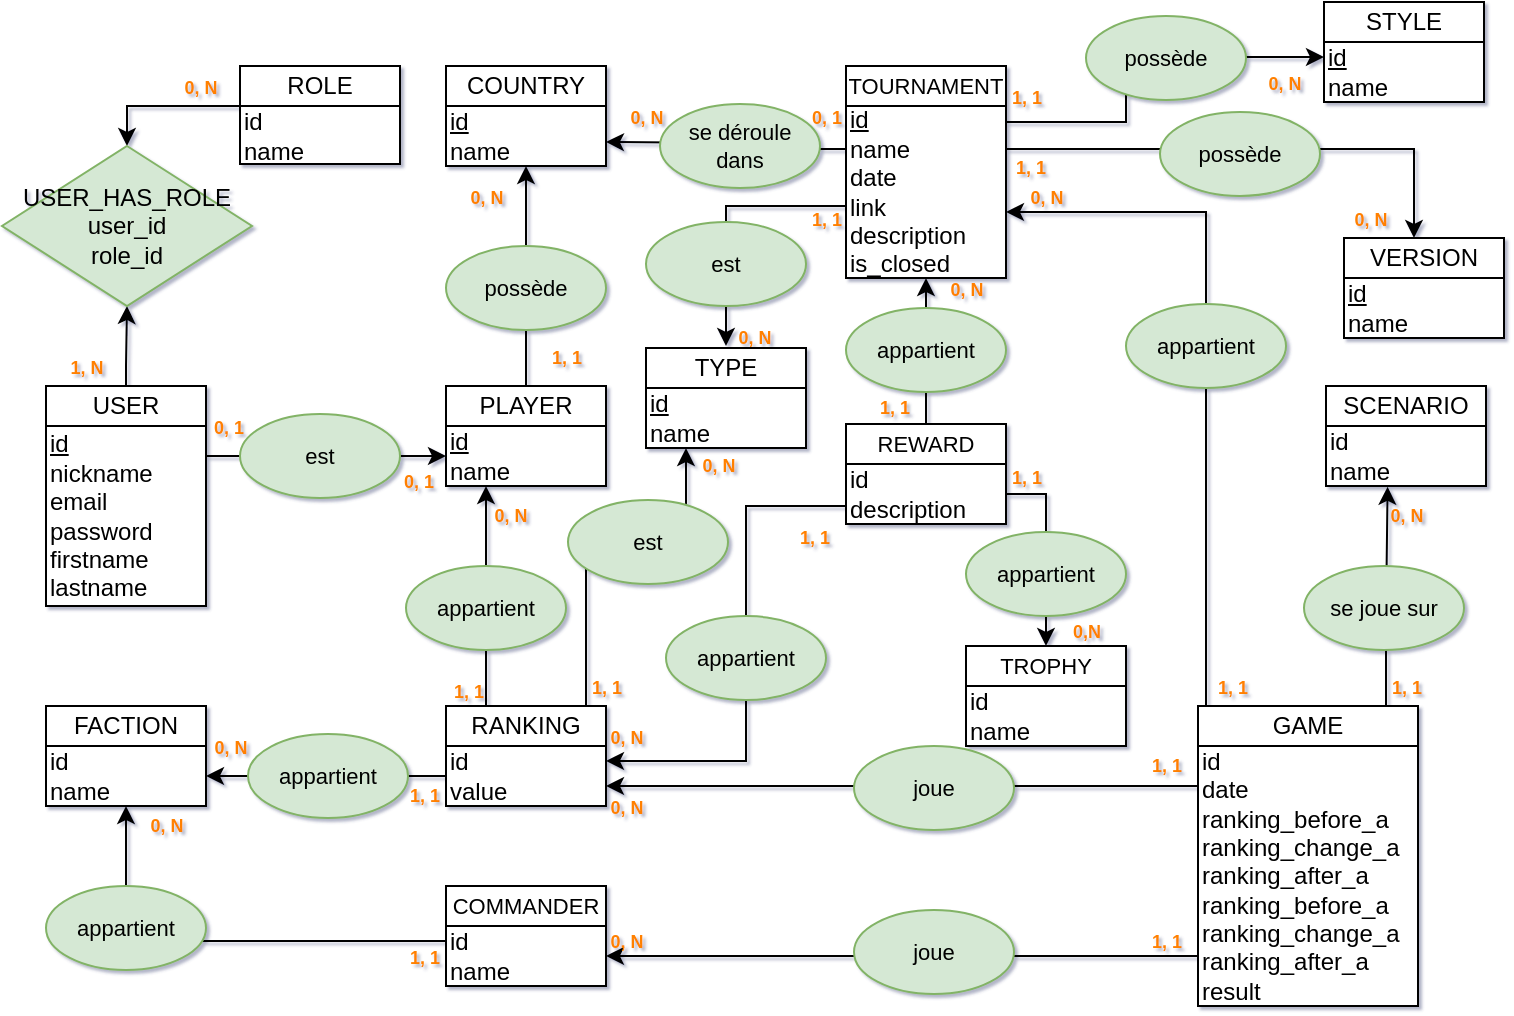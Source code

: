 <mxfile version="20.8.22" type="device"><diagram name="Page-1" id="Hj47l_iW2iqFABWhdzTA"><mxGraphModel dx="1434" dy="804" grid="0" gridSize="10" guides="1" tooltips="1" connect="1" arrows="1" fold="1" page="1" pageScale="1" pageWidth="827" pageHeight="1169" background="none" math="0" shadow="1"><root><mxCell id="0"/><mxCell id="1" parent="0"/><mxCell id="hZ0wG0y_qDaoQQwhU0VW-86" style="edgeStyle=orthogonalEdgeStyle;rounded=0;sketch=0;orthogonalLoop=1;jettySize=auto;html=1;entryX=0;entryY=0.25;entryDx=0;entryDy=0;shadow=0;fontSize=9;fontColor=#FF8000;exitX=0;exitY=0.25;exitDx=0;exitDy=0;" parent="1" source="hZ0wG0y_qDaoQQwhU0VW-27" edge="1"><mxGeometry relative="1" as="geometry"><mxPoint x="360" y="78" as="targetPoint"/></mxGeometry></mxCell><mxCell id="hZ0wG0y_qDaoQQwhU0VW-9" value="&lt;u&gt;id&lt;br&gt;&lt;/u&gt;&lt;div style=&quot;&quot;&gt;&lt;span style=&quot;background-color: initial;&quot;&gt;name&lt;/span&gt;&lt;/div&gt;" style="rounded=0;whiteSpace=wrap;html=1;align=left;" parent="1" vertex="1"><mxGeometry x="280" y="60" width="80" height="30" as="geometry"/></mxCell><mxCell id="hZ0wG0y_qDaoQQwhU0VW-10" value="COUNTRY" style="rounded=0;whiteSpace=wrap;html=1;" parent="1" vertex="1"><mxGeometry x="280" y="40" width="80" height="20" as="geometry"/></mxCell><mxCell id="hZ0wG0y_qDaoQQwhU0VW-35" style="edgeStyle=orthogonalEdgeStyle;rounded=0;orthogonalLoop=1;jettySize=auto;html=1;entryX=0.5;entryY=1;entryDx=0;entryDy=0;fontSize=11;" parent="1" source="hZ0wG0y_qDaoQQwhU0VW-11" target="hZ0wG0y_qDaoQQwhU0VW-9" edge="1"><mxGeometry relative="1" as="geometry"><Array as="points"><mxPoint x="320" y="110"/><mxPoint x="320" y="110"/></Array></mxGeometry></mxCell><mxCell id="hZ0wG0y_qDaoQQwhU0VW-83" style="edgeStyle=orthogonalEdgeStyle;rounded=0;sketch=0;orthogonalLoop=1;jettySize=auto;html=1;shadow=0;fontSize=9;fontColor=#FF8000;exitX=0.5;exitY=0;exitDx=0;exitDy=0;" parent="1" source="hZ0wG0y_qDaoQQwhU0VW-22" target="hZ0wG0y_qDaoQQwhU0VW-11" edge="1"><mxGeometry relative="1" as="geometry"><Array as="points"><mxPoint x="300" y="360"/></Array></mxGeometry></mxCell><mxCell id="RDAHBKT8-K5O20OLeQJT-7" style="edgeStyle=orthogonalEdgeStyle;rounded=0;orthogonalLoop=1;jettySize=auto;html=1;exitX=-0.075;exitY=1.167;exitDx=0;exitDy=0;exitPerimeter=0;" parent="1" source="RDAHBKT8-K5O20OLeQJT-4" target="hZ0wG0y_qDaoQQwhU0VW-11" edge="1"><mxGeometry relative="1" as="geometry"><Array as="points"><mxPoint x="148" y="235"/></Array></mxGeometry></mxCell><mxCell id="hZ0wG0y_qDaoQQwhU0VW-11" value="&lt;div style=&quot;&quot;&gt;&lt;span style=&quot;background-color: initial;&quot;&gt;&lt;u&gt;id&lt;/u&gt;&lt;/span&gt;&lt;/div&gt;&lt;div style=&quot;&quot;&gt;&lt;span style=&quot;background-color: initial;&quot;&gt;name&lt;/span&gt;&lt;/div&gt;" style="rounded=0;whiteSpace=wrap;html=1;align=left;" parent="1" vertex="1"><mxGeometry x="280" y="220" width="80" height="30" as="geometry"/></mxCell><mxCell id="hZ0wG0y_qDaoQQwhU0VW-12" value="PLAYER" style="rounded=0;whiteSpace=wrap;html=1;" parent="1" vertex="1"><mxGeometry x="280" y="200" width="80" height="20" as="geometry"/></mxCell><mxCell id="hZ0wG0y_qDaoQQwhU0VW-13" value="&lt;div style=&quot;&quot;&gt;&lt;span style=&quot;background-color: initial;&quot;&gt;&lt;u&gt;id&lt;/u&gt;&lt;/span&gt;&lt;/div&gt;&lt;div style=&quot;&quot;&gt;&lt;span style=&quot;background-color: initial;&quot;&gt;name&lt;/span&gt;&lt;/div&gt;" style="rounded=0;whiteSpace=wrap;html=1;align=left;" parent="1" vertex="1"><mxGeometry x="380" y="201" width="80" height="30" as="geometry"/></mxCell><mxCell id="hZ0wG0y_qDaoQQwhU0VW-14" value="TYPE" style="rounded=0;whiteSpace=wrap;html=1;" parent="1" vertex="1"><mxGeometry x="380" y="181" width="80" height="20" as="geometry"/></mxCell><mxCell id="EhkUhgwLD2dmyV5W6Wx0-39" style="edgeStyle=orthogonalEdgeStyle;rounded=0;orthogonalLoop=1;jettySize=auto;html=1;endArrow=classic;endFill=1;entryX=0.385;entryY=1.013;entryDx=0;entryDy=0;entryPerimeter=0;" parent="1" source="hZ0wG0y_qDaoQQwhU0VW-15" target="hZ0wG0y_qDaoQQwhU0VW-23" edge="1"><mxGeometry relative="1" as="geometry"><Array as="points"><mxPoint x="750" y="315"/><mxPoint x="751" y="315"/></Array><mxPoint x="770" y="270" as="targetPoint"/></mxGeometry></mxCell><mxCell id="EhkUhgwLD2dmyV5W6Wx0-60" style="edgeStyle=orthogonalEdgeStyle;rounded=0;orthogonalLoop=1;jettySize=auto;html=1;endArrow=classic;endFill=1;" parent="1" source="hZ0wG0y_qDaoQQwhU0VW-15" target="hZ0wG0y_qDaoQQwhU0VW-21" edge="1"><mxGeometry relative="1" as="geometry"><Array as="points"><mxPoint x="530" y="400"/><mxPoint x="530" y="400"/></Array></mxGeometry></mxCell><mxCell id="EhkUhgwLD2dmyV5W6Wx0-61" style="edgeStyle=orthogonalEdgeStyle;rounded=0;orthogonalLoop=1;jettySize=auto;html=1;endArrow=classic;endFill=1;" parent="1" source="hZ0wG0y_qDaoQQwhU0VW-15" target="hZ0wG0y_qDaoQQwhU0VW-17" edge="1"><mxGeometry relative="1" as="geometry"><Array as="points"><mxPoint x="640" y="485"/><mxPoint x="640" y="485"/></Array></mxGeometry></mxCell><mxCell id="hZ0wG0y_qDaoQQwhU0VW-15" value="id&lt;br&gt;date&lt;br&gt;ranking_before_a&lt;br&gt;ranking_change_a&lt;br&gt;ranking_after_a&lt;br&gt;ranking_before_a&lt;br style=&quot;border-color: var(--border-color);&quot;&gt;ranking_change_a&lt;br style=&quot;border-color: var(--border-color);&quot;&gt;ranking_after_a&lt;br&gt;result" style="rounded=0;whiteSpace=wrap;html=1;align=left;" parent="1" vertex="1"><mxGeometry x="656" y="380" width="110" height="130" as="geometry"/></mxCell><mxCell id="EhkUhgwLD2dmyV5W6Wx0-33" style="edgeStyle=orthogonalEdgeStyle;rounded=0;orthogonalLoop=1;jettySize=auto;html=1;" parent="1" source="hZ0wG0y_qDaoQQwhU0VW-16" target="hZ0wG0y_qDaoQQwhU0VW-27" edge="1"><mxGeometry relative="1" as="geometry"><Array as="points"><mxPoint x="660" y="113"/></Array></mxGeometry></mxCell><mxCell id="hZ0wG0y_qDaoQQwhU0VW-16" value="GAME" style="rounded=0;whiteSpace=wrap;html=1;" parent="1" vertex="1"><mxGeometry x="656" y="360" width="110" height="20" as="geometry"/></mxCell><mxCell id="hZ0wG0y_qDaoQQwhU0VW-17" value="id&lt;br&gt;name" style="rounded=0;whiteSpace=wrap;html=1;align=left;" parent="1" vertex="1"><mxGeometry x="280" y="470" width="80" height="30" as="geometry"/></mxCell><mxCell id="hZ0wG0y_qDaoQQwhU0VW-18" value="&lt;font style=&quot;font-size: 11px;&quot;&gt;COMMANDER&lt;/font&gt;" style="rounded=0;whiteSpace=wrap;html=1;" parent="1" vertex="1"><mxGeometry x="280" y="450" width="80" height="20" as="geometry"/></mxCell><mxCell id="EhkUhgwLD2dmyV5W6Wx0-62" style="edgeStyle=orthogonalEdgeStyle;rounded=0;orthogonalLoop=1;jettySize=auto;html=1;endArrow=classic;endFill=1;exitX=0;exitY=0.25;exitDx=0;exitDy=0;" parent="1" source="hZ0wG0y_qDaoQQwhU0VW-17" target="hZ0wG0y_qDaoQQwhU0VW-19" edge="1"><mxGeometry relative="1" as="geometry"><Array as="points"><mxPoint x="120" y="477"/></Array></mxGeometry></mxCell><mxCell id="hZ0wG0y_qDaoQQwhU0VW-19" value="&lt;div style=&quot;&quot;&gt;&lt;span style=&quot;background-color: initial;&quot;&gt;id&lt;/span&gt;&lt;/div&gt;&lt;div style=&quot;&quot;&gt;&lt;span style=&quot;background-color: initial;&quot;&gt;name&lt;/span&gt;&lt;/div&gt;" style="rounded=0;whiteSpace=wrap;html=1;align=left;" parent="1" vertex="1"><mxGeometry x="80" y="380" width="80" height="30" as="geometry"/></mxCell><mxCell id="hZ0wG0y_qDaoQQwhU0VW-20" value="FACTION" style="rounded=0;whiteSpace=wrap;html=1;" parent="1" vertex="1"><mxGeometry x="80" y="360" width="80" height="20" as="geometry"/></mxCell><mxCell id="hZ0wG0y_qDaoQQwhU0VW-84" style="edgeStyle=orthogonalEdgeStyle;rounded=0;sketch=0;orthogonalLoop=1;jettySize=auto;html=1;shadow=0;fontSize=9;fontColor=#FF8000;" parent="1" source="hZ0wG0y_qDaoQQwhU0VW-21" target="hZ0wG0y_qDaoQQwhU0VW-19" edge="1"><mxGeometry relative="1" as="geometry"><mxPoint x="170" y="410" as="targetPoint"/><Array as="points"><mxPoint x="250" y="395"/><mxPoint x="250" y="395"/></Array></mxGeometry></mxCell><mxCell id="hZ0wG0y_qDaoQQwhU0VW-21" value="id&lt;br&gt;value" style="rounded=0;whiteSpace=wrap;html=1;align=left;" parent="1" vertex="1"><mxGeometry x="280" y="380" width="80" height="30" as="geometry"/></mxCell><mxCell id="EhkUhgwLD2dmyV5W6Wx0-49" style="edgeStyle=orthogonalEdgeStyle;rounded=0;orthogonalLoop=1;jettySize=auto;html=1;endArrow=classic;endFill=1;entryX=0.25;entryY=1;entryDx=0;entryDy=0;" parent="1" source="hZ0wG0y_qDaoQQwhU0VW-22" target="hZ0wG0y_qDaoQQwhU0VW-13" edge="1"><mxGeometry relative="1" as="geometry"><mxPoint x="410" y="240" as="targetPoint"/><Array as="points"><mxPoint x="350" y="270"/><mxPoint x="400" y="270"/></Array></mxGeometry></mxCell><mxCell id="hZ0wG0y_qDaoQQwhU0VW-22" value="RANKING" style="rounded=0;whiteSpace=wrap;html=1;" parent="1" vertex="1"><mxGeometry x="280" y="360" width="80" height="20" as="geometry"/></mxCell><mxCell id="hZ0wG0y_qDaoQQwhU0VW-23" value="&lt;div style=&quot;&quot;&gt;&lt;span style=&quot;background-color: initial;&quot;&gt;id&lt;/span&gt;&lt;/div&gt;&lt;div style=&quot;&quot;&gt;&lt;span style=&quot;background-color: initial;&quot;&gt;name&lt;/span&gt;&lt;/div&gt;" style="rounded=0;whiteSpace=wrap;html=1;align=left;" parent="1" vertex="1"><mxGeometry x="720" y="220" width="80" height="30" as="geometry"/></mxCell><mxCell id="hZ0wG0y_qDaoQQwhU0VW-24" value="SCENARIO" style="rounded=0;whiteSpace=wrap;html=1;" parent="1" vertex="1"><mxGeometry x="720" y="200" width="80" height="20" as="geometry"/></mxCell><mxCell id="EhkUhgwLD2dmyV5W6Wx0-32" style="edgeStyle=orthogonalEdgeStyle;rounded=0;orthogonalLoop=1;jettySize=auto;html=1;" parent="1" source="EhkUhgwLD2dmyV5W6Wx0-2" target="hZ0wG0y_qDaoQQwhU0VW-27" edge="1"><mxGeometry relative="1" as="geometry"/></mxCell><mxCell id="GPF6b5Jl0xP6sYNbOCBh-3" style="edgeStyle=orthogonalEdgeStyle;rounded=0;orthogonalLoop=1;jettySize=auto;html=1;entryX=0;entryY=0.25;entryDx=0;entryDy=0;" edge="1" parent="1" source="hZ0wG0y_qDaoQQwhU0VW-27" target="GPF6b5Jl0xP6sYNbOCBh-1"><mxGeometry relative="1" as="geometry"><Array as="points"><mxPoint x="620" y="68"/></Array></mxGeometry></mxCell><mxCell id="hZ0wG0y_qDaoQQwhU0VW-27" value="&lt;div style=&quot;&quot;&gt;&lt;span style=&quot;background-color: initial;&quot;&gt;&lt;u&gt;id&lt;/u&gt;&lt;/span&gt;&lt;/div&gt;&lt;div style=&quot;&quot;&gt;&lt;span style=&quot;background-color: initial;&quot;&gt;name&lt;/span&gt;&lt;/div&gt;&lt;div style=&quot;&quot;&gt;&lt;span style=&quot;background-color: initial;&quot;&gt;date&lt;/span&gt;&lt;/div&gt;&lt;div style=&quot;&quot;&gt;&lt;span style=&quot;background-color: initial;&quot;&gt;link&lt;/span&gt;&lt;/div&gt;&lt;div style=&quot;&quot;&gt;&lt;span style=&quot;background-color: initial;&quot;&gt;description&lt;/span&gt;&lt;/div&gt;&lt;div style=&quot;&quot;&gt;&lt;span style=&quot;background-color: initial;&quot;&gt;is_closed&lt;/span&gt;&lt;/div&gt;" style="rounded=0;whiteSpace=wrap;html=1;align=left;" parent="1" vertex="1"><mxGeometry x="480" y="60" width="80" height="86" as="geometry"/></mxCell><mxCell id="hZ0wG0y_qDaoQQwhU0VW-28" value="&lt;font style=&quot;font-size: 11px;&quot;&gt;TOURNAMENT&lt;/font&gt;" style="rounded=0;whiteSpace=wrap;html=1;" parent="1" vertex="1"><mxGeometry x="480" y="40" width="80" height="20" as="geometry"/></mxCell><mxCell id="hZ0wG0y_qDaoQQwhU0VW-34" value="possède" style="ellipse;whiteSpace=wrap;html=1;align=center;rounded=0;fontSize=11;fillColor=#d5e8d4;strokeColor=#82b366;" parent="1" vertex="1"><mxGeometry x="280" y="130" width="80" height="42" as="geometry"/></mxCell><mxCell id="hZ0wG0y_qDaoQQwhU0VW-75" value="&lt;font style=&quot;font-size: 9px;&quot; color=&quot;#ff8000&quot;&gt;&lt;b&gt;0, N&lt;/b&gt;&lt;/font&gt;" style="text;html=1;align=center;verticalAlign=middle;resizable=0;points=[];autosize=1;strokeColor=none;fillColor=none;fontSize=11;" parent="1" vertex="1"><mxGeometry x="280" y="90" width="40" height="30" as="geometry"/></mxCell><mxCell id="hZ0wG0y_qDaoQQwhU0VW-76" value="&lt;font style=&quot;font-size: 9px;&quot; color=&quot;#ff8000&quot;&gt;&lt;b&gt;1, 1&lt;/b&gt;&lt;/font&gt;" style="text;html=1;align=center;verticalAlign=middle;resizable=0;points=[];autosize=1;strokeColor=none;fillColor=none;fontSize=11;" parent="1" vertex="1"><mxGeometry x="320" y="170" width="40" height="30" as="geometry"/></mxCell><mxCell id="hZ0wG0y_qDaoQQwhU0VW-87" value="&lt;font style=&quot;font-size: 9px;&quot; color=&quot;#ff8000&quot;&gt;&lt;b&gt;0, N&lt;/b&gt;&lt;/font&gt;" style="text;html=1;align=center;verticalAlign=middle;resizable=0;points=[];autosize=1;strokeColor=none;fillColor=none;fontSize=11;" parent="1" vertex="1"><mxGeometry x="292" y="249" width="40" height="30" as="geometry"/></mxCell><mxCell id="hZ0wG0y_qDaoQQwhU0VW-88" value="&lt;font style=&quot;font-size: 9px;&quot; color=&quot;#ff8000&quot;&gt;&lt;b&gt;1, 1&lt;/b&gt;&lt;/font&gt;" style="text;html=1;align=center;verticalAlign=middle;resizable=0;points=[];autosize=1;strokeColor=none;fillColor=none;fontSize=11;" parent="1" vertex="1"><mxGeometry x="271" y="337" width="40" height="30" as="geometry"/></mxCell><mxCell id="hZ0wG0y_qDaoQQwhU0VW-89" value="&lt;font style=&quot;font-size: 9px;&quot; color=&quot;#ff8000&quot;&gt;&lt;b&gt;1, 1&lt;/b&gt;&lt;/font&gt;" style="text;html=1;align=center;verticalAlign=middle;resizable=0;points=[];autosize=1;strokeColor=none;fillColor=none;fontSize=11;" parent="1" vertex="1"><mxGeometry x="249" y="389" width="40" height="30" as="geometry"/></mxCell><mxCell id="hZ0wG0y_qDaoQQwhU0VW-91" value="&lt;font style=&quot;font-size: 9px;&quot; color=&quot;#ff8000&quot;&gt;&lt;b&gt;0, N&lt;/b&gt;&lt;/font&gt;" style="text;html=1;align=center;verticalAlign=middle;resizable=0;points=[];autosize=1;strokeColor=none;fillColor=none;fontSize=11;" parent="1" vertex="1"><mxGeometry x="350" y="395" width="40" height="30" as="geometry"/></mxCell><mxCell id="hZ0wG0y_qDaoQQwhU0VW-92" value="&lt;font style=&quot;font-size: 9px;&quot; color=&quot;#ff8000&quot;&gt;&lt;b&gt;1, 1&lt;/b&gt;&lt;/font&gt;" style="text;html=1;align=center;verticalAlign=middle;resizable=0;points=[];autosize=1;strokeColor=none;fillColor=none;fontSize=11;" parent="1" vertex="1"><mxGeometry x="653" y="335" width="40" height="30" as="geometry"/></mxCell><mxCell id="hZ0wG0y_qDaoQQwhU0VW-93" value="&lt;font style=&quot;font-size: 9px;&quot; color=&quot;#ff8000&quot;&gt;&lt;b&gt;1, 1&lt;/b&gt;&lt;/font&gt;" style="text;html=1;align=center;verticalAlign=middle;resizable=0;points=[];autosize=1;strokeColor=none;fillColor=none;fontSize=11;" parent="1" vertex="1"><mxGeometry x="620" y="462" width="40" height="30" as="geometry"/></mxCell><mxCell id="hZ0wG0y_qDaoQQwhU0VW-94" value="&lt;font style=&quot;font-size: 9px;&quot; color=&quot;#ff8000&quot;&gt;&lt;b&gt;0, N&lt;/b&gt;&lt;/font&gt;" style="text;html=1;align=center;verticalAlign=middle;resizable=0;points=[];autosize=1;strokeColor=none;fillColor=none;fontSize=11;" parent="1" vertex="1"><mxGeometry x="350" y="462" width="40" height="30" as="geometry"/></mxCell><mxCell id="hZ0wG0y_qDaoQQwhU0VW-95" value="&lt;font style=&quot;font-size: 9px;&quot; color=&quot;#ff8000&quot;&gt;&lt;b&gt;1, 1&lt;/b&gt;&lt;/font&gt;" style="text;html=1;align=center;verticalAlign=middle;resizable=0;points=[];autosize=1;strokeColor=none;fillColor=none;fontSize=11;" parent="1" vertex="1"><mxGeometry x="740" y="335" width="40" height="30" as="geometry"/></mxCell><mxCell id="hZ0wG0y_qDaoQQwhU0VW-96" value="&lt;font style=&quot;font-size: 9px;&quot; color=&quot;#ff8000&quot;&gt;&lt;b&gt;0, N&lt;/b&gt;&lt;/font&gt;" style="text;html=1;align=center;verticalAlign=middle;resizable=0;points=[];autosize=1;strokeColor=none;fillColor=none;fontSize=11;" parent="1" vertex="1"><mxGeometry x="740" y="249" width="40" height="30" as="geometry"/></mxCell><mxCell id="hZ0wG0y_qDaoQQwhU0VW-97" value="&lt;font style=&quot;font-size: 9px;&quot; color=&quot;#ff8000&quot;&gt;&lt;b&gt;0, N&lt;/b&gt;&lt;/font&gt;" style="text;html=1;align=center;verticalAlign=middle;resizable=0;points=[];autosize=1;fontSize=11;" parent="1" vertex="1"><mxGeometry x="360" y="50" width="40" height="30" as="geometry"/></mxCell><mxCell id="hZ0wG0y_qDaoQQwhU0VW-101" value="&lt;font style=&quot;font-size: 9px;&quot; color=&quot;#ff8000&quot;&gt;&lt;b&gt;1, 1&lt;/b&gt;&lt;/font&gt;" style="text;html=1;align=center;verticalAlign=middle;resizable=0;points=[];autosize=1;strokeColor=none;fillColor=none;fontSize=11;" parent="1" vertex="1"><mxGeometry x="450" y="101" width="40" height="30" as="geometry"/></mxCell><mxCell id="hZ0wG0y_qDaoQQwhU0VW-103" value="&lt;font style=&quot;font-size: 9px;&quot; color=&quot;#ff8000&quot;&gt;&lt;b&gt;0, N&lt;/b&gt;&lt;/font&gt;" style="text;html=1;align=center;verticalAlign=middle;resizable=0;points=[];autosize=1;strokeColor=none;fillColor=none;fontSize=11;" parent="1" vertex="1"><mxGeometry x="414" y="160" width="40" height="30" as="geometry"/></mxCell><mxCell id="hZ0wG0y_qDaoQQwhU0VW-114" value="&lt;font style=&quot;font-size: 9px;&quot; color=&quot;#ff8000&quot;&gt;&lt;b&gt;1, 1&lt;/b&gt;&lt;/font&gt;" style="text;html=1;align=center;verticalAlign=middle;resizable=0;points=[];autosize=1;strokeColor=none;fillColor=none;fontSize=11;" parent="1" vertex="1"><mxGeometry x="620" y="374" width="40" height="30" as="geometry"/></mxCell><mxCell id="hZ0wG0y_qDaoQQwhU0VW-115" value="&lt;font style=&quot;font-size: 9px;&quot; color=&quot;#ff8000&quot;&gt;&lt;b&gt;0, N&lt;/b&gt;&lt;/font&gt;" style="text;html=1;align=center;verticalAlign=middle;resizable=0;points=[];autosize=1;strokeColor=none;fillColor=none;fontSize=11;" parent="1" vertex="1"><mxGeometry x="560" y="90" width="40" height="30" as="geometry"/></mxCell><mxCell id="w68qsUe9O6EMluprgEly-3" style="edgeStyle=orthogonalEdgeStyle;rounded=0;orthogonalLoop=1;jettySize=auto;html=1;" parent="1" source="RDAHBKT8-K5O20OLeQJT-1" target="w68qsUe9O6EMluprgEly-1" edge="1"><mxGeometry relative="1" as="geometry"/></mxCell><mxCell id="RDAHBKT8-K5O20OLeQJT-1" value="&lt;div style=&quot;&quot;&gt;&lt;span style=&quot;background-color: initial;&quot;&gt;&lt;u&gt;id&lt;/u&gt;&lt;/span&gt;&lt;/div&gt;&lt;div style=&quot;&quot;&gt;nickname&lt;/div&gt;&lt;div style=&quot;&quot;&gt;email&lt;/div&gt;&lt;div style=&quot;&quot;&gt;password&lt;/div&gt;&lt;div style=&quot;&quot;&gt;firstname&lt;/div&gt;&lt;div style=&quot;&quot;&gt;lastname&lt;/div&gt;" style="rounded=0;whiteSpace=wrap;html=1;align=left;" parent="1" vertex="1"><mxGeometry x="80" y="220" width="80" height="90" as="geometry"/></mxCell><mxCell id="RDAHBKT8-K5O20OLeQJT-2" value="USER" style="rounded=0;whiteSpace=wrap;html=1;" parent="1" vertex="1"><mxGeometry x="80" y="200" width="80" height="20" as="geometry"/></mxCell><mxCell id="RDAHBKT8-K5O20OLeQJT-4" value="&lt;font style=&quot;font-size: 9px;&quot; color=&quot;#ff8000&quot;&gt;&lt;b&gt;0, 1&lt;/b&gt;&lt;/font&gt;" style="text;html=1;align=center;verticalAlign=middle;resizable=0;points=[];autosize=1;strokeColor=none;fillColor=none;fontSize=11;" parent="1" vertex="1"><mxGeometry x="151" y="205" width="40" height="30" as="geometry"/></mxCell><mxCell id="RDAHBKT8-K5O20OLeQJT-5" value="&lt;font style=&quot;font-size: 9px;&quot; color=&quot;#ff8000&quot;&gt;&lt;b&gt;0, 1&lt;/b&gt;&lt;/font&gt;" style="text;html=1;align=center;verticalAlign=middle;resizable=0;points=[];autosize=1;strokeColor=none;fillColor=none;fontSize=11;" parent="1" vertex="1"><mxGeometry x="246" y="232" width="40" height="30" as="geometry"/></mxCell><mxCell id="w68qsUe9O6EMluprgEly-5" style="edgeStyle=orthogonalEdgeStyle;rounded=0;orthogonalLoop=1;jettySize=auto;html=1;entryX=0.5;entryY=0;entryDx=0;entryDy=0;" parent="1" source="RDAHBKT8-K5O20OLeQJT-11" target="w68qsUe9O6EMluprgEly-1" edge="1"><mxGeometry relative="1" as="geometry"><Array as="points"><mxPoint x="120" y="60"/></Array></mxGeometry></mxCell><mxCell id="RDAHBKT8-K5O20OLeQJT-11" value="id&lt;br&gt;name" style="rounded=0;whiteSpace=wrap;html=1;align=left;" parent="1" vertex="1"><mxGeometry x="177" y="60" width="80" height="29" as="geometry"/></mxCell><mxCell id="RDAHBKT8-K5O20OLeQJT-12" value="ROLE" style="rounded=0;whiteSpace=wrap;html=1;" parent="1" vertex="1"><mxGeometry x="177" y="40" width="80" height="20" as="geometry"/></mxCell><mxCell id="RDAHBKT8-K5O20OLeQJT-15" value="&lt;font style=&quot;font-size: 9px;&quot; color=&quot;#ff8000&quot;&gt;&lt;b&gt;0, N&lt;/b&gt;&lt;/font&gt;" style="text;html=1;align=center;verticalAlign=middle;resizable=0;points=[];autosize=1;strokeColor=none;fillColor=none;fontSize=11;" parent="1" vertex="1"><mxGeometry x="137" y="35" width="40" height="30" as="geometry"/></mxCell><mxCell id="RDAHBKT8-K5O20OLeQJT-16" value="&lt;font style=&quot;font-size: 9px;&quot; color=&quot;#ff8000&quot;&gt;&lt;b&gt;1, N&lt;/b&gt;&lt;/font&gt;" style="text;html=1;align=center;verticalAlign=middle;resizable=0;points=[];autosize=1;strokeColor=none;fillColor=none;fontSize=11;" parent="1" vertex="1"><mxGeometry x="80" y="175" width="40" height="30" as="geometry"/></mxCell><mxCell id="EhkUhgwLD2dmyV5W6Wx0-53" style="edgeStyle=orthogonalEdgeStyle;rounded=0;orthogonalLoop=1;jettySize=auto;html=1;endArrow=classic;endFill=1;entryX=1;entryY=0.25;entryDx=0;entryDy=0;" parent="1" source="EhkUhgwLD2dmyV5W6Wx0-1" target="hZ0wG0y_qDaoQQwhU0VW-21" edge="1"><mxGeometry relative="1" as="geometry"><mxPoint x="400" y="390" as="targetPoint"/><Array as="points"><mxPoint x="430" y="260"/><mxPoint x="430" y="388"/></Array></mxGeometry></mxCell><mxCell id="EhkUhgwLD2dmyV5W6Wx0-1" value="id&lt;br&gt;description" style="rounded=0;whiteSpace=wrap;html=1;align=left;" parent="1" vertex="1"><mxGeometry x="480" y="239" width="80" height="30" as="geometry"/></mxCell><mxCell id="EhkUhgwLD2dmyV5W6Wx0-2" value="&lt;font style=&quot;font-size: 11px;&quot;&gt;REWARD&lt;/font&gt;" style="rounded=0;whiteSpace=wrap;html=1;" parent="1" vertex="1"><mxGeometry x="480" y="219" width="80" height="20" as="geometry"/></mxCell><mxCell id="hZ0wG0y_qDaoQQwhU0VW-107" value="appartient" style="ellipse;whiteSpace=wrap;html=1;align=center;rounded=0;fontSize=11;fillColor=#d5e8d4;strokeColor=#82b366;" parent="1" vertex="1"><mxGeometry x="390" y="315" width="80" height="42" as="geometry"/></mxCell><mxCell id="EhkUhgwLD2dmyV5W6Wx0-7" value="&lt;font style=&quot;font-size: 9px;&quot; color=&quot;#ff8000&quot;&gt;&lt;b&gt;0, N&lt;/b&gt;&lt;/font&gt;" style="text;html=1;align=center;verticalAlign=middle;resizable=0;points=[];autosize=1;strokeColor=none;fillColor=none;fontSize=11;" parent="1" vertex="1"><mxGeometry x="350" y="360" width="40" height="30" as="geometry"/></mxCell><mxCell id="EhkUhgwLD2dmyV5W6Wx0-8" value="&lt;font style=&quot;font-size: 9px;&quot; color=&quot;#ff8000&quot;&gt;&lt;b&gt;1, 1&lt;/b&gt;&lt;/font&gt;" style="text;html=1;align=center;verticalAlign=middle;resizable=0;points=[];autosize=1;strokeColor=none;fillColor=none;fontSize=11;" parent="1" vertex="1"><mxGeometry x="444" y="260" width="40" height="30" as="geometry"/></mxCell><mxCell id="EhkUhgwLD2dmyV5W6Wx0-17" value="&lt;font style=&quot;font-size: 9px;&quot; color=&quot;#ff8000&quot;&gt;&lt;b&gt;1, 1&lt;/b&gt;&lt;/font&gt;" style="text;html=1;align=center;verticalAlign=middle;resizable=0;points=[];autosize=1;strokeColor=none;fillColor=none;fontSize=11;" parent="1" vertex="1"><mxGeometry x="484" y="195" width="40" height="30" as="geometry"/></mxCell><mxCell id="EhkUhgwLD2dmyV5W6Wx0-18" value="&lt;font style=&quot;font-size: 9px;&quot; color=&quot;#ff8000&quot;&gt;&lt;b&gt;0, N&lt;/b&gt;&lt;/font&gt;" style="text;html=1;align=center;verticalAlign=middle;resizable=0;points=[];autosize=1;strokeColor=none;fillColor=none;fontSize=11;" parent="1" vertex="1"><mxGeometry x="520" y="136" width="40" height="30" as="geometry"/></mxCell><mxCell id="EhkUhgwLD2dmyV5W6Wx0-25" value="appartient" style="ellipse;whiteSpace=wrap;html=1;align=center;rounded=0;fontSize=11;fillColor=#d5e8d4;strokeColor=#82b366;" parent="1" vertex="1"><mxGeometry x="620" y="159" width="80" height="42" as="geometry"/></mxCell><mxCell id="EhkUhgwLD2dmyV5W6Wx0-26" value="appartient" style="ellipse;whiteSpace=wrap;html=1;align=center;rounded=0;fontSize=11;fillColor=#d5e8d4;strokeColor=#82b366;" parent="1" vertex="1"><mxGeometry x="480" y="161" width="80" height="42" as="geometry"/></mxCell><mxCell id="EhkUhgwLD2dmyV5W6Wx0-31" value="" style="edgeStyle=orthogonalEdgeStyle;rounded=0;orthogonalLoop=1;jettySize=auto;html=1;endArrow=none;" parent="1" source="hZ0wG0y_qDaoQQwhU0VW-27" target="hZ0wG0y_qDaoQQwhU0VW-56" edge="1"><mxGeometry relative="1" as="geometry"><mxPoint x="560" y="75" as="sourcePoint"/><mxPoint x="740" y="75" as="targetPoint"/><Array as="points"><mxPoint x="420" y="110"/></Array></mxGeometry></mxCell><mxCell id="EhkUhgwLD2dmyV5W6Wx0-48" value="" style="edgeStyle=orthogonalEdgeStyle;rounded=0;orthogonalLoop=1;jettySize=auto;html=1;endArrow=classic;endFill=1;" parent="1" source="hZ0wG0y_qDaoQQwhU0VW-56" edge="1"><mxGeometry relative="1" as="geometry"><mxPoint x="420" y="180" as="targetPoint"/></mxGeometry></mxCell><mxCell id="hZ0wG0y_qDaoQQwhU0VW-56" value="est" style="ellipse;whiteSpace=wrap;html=1;align=center;rounded=0;fontSize=11;fillColor=#d5e8d4;strokeColor=#82b366;" parent="1" vertex="1"><mxGeometry x="380" y="118" width="80" height="42" as="geometry"/></mxCell><mxCell id="EhkUhgwLD2dmyV5W6Wx0-24" value="joue" style="ellipse;whiteSpace=wrap;html=1;align=center;rounded=0;fontSize=11;fillColor=#d5e8d4;strokeColor=#82b366;" parent="1" vertex="1"><mxGeometry x="484" y="380" width="80" height="42" as="geometry"/></mxCell><mxCell id="EhkUhgwLD2dmyV5W6Wx0-23" value="joue" style="ellipse;whiteSpace=wrap;html=1;align=center;rounded=0;fontSize=11;fillColor=#d5e8d4;strokeColor=#82b366;" parent="1" vertex="1"><mxGeometry x="484" y="462" width="80" height="42" as="geometry"/></mxCell><mxCell id="EhkUhgwLD2dmyV5W6Wx0-40" value="se joue sur" style="ellipse;whiteSpace=wrap;html=1;align=center;rounded=0;fontSize=11;fillColor=#d5e8d4;strokeColor=#82b366;" parent="1" vertex="1"><mxGeometry x="709" y="290" width="80" height="42" as="geometry"/></mxCell><mxCell id="EhkUhgwLD2dmyV5W6Wx0-41" value="est" style="ellipse;whiteSpace=wrap;html=1;align=center;rounded=0;fontSize=11;fillColor=#d5e8d4;strokeColor=#82b366;" parent="1" vertex="1"><mxGeometry x="177" y="214" width="80" height="42" as="geometry"/></mxCell><mxCell id="EhkUhgwLD2dmyV5W6Wx0-44" value="appartient" style="ellipse;whiteSpace=wrap;html=1;align=center;rounded=0;fontSize=11;fillColor=#d5e8d4;strokeColor=#82b366;" parent="1" vertex="1"><mxGeometry x="181" y="374" width="80" height="42" as="geometry"/></mxCell><mxCell id="hZ0wG0y_qDaoQQwhU0VW-90" value="&lt;font style=&quot;font-size: 9px;&quot; color=&quot;#ff8000&quot;&gt;&lt;b&gt;0, N&lt;/b&gt;&lt;/font&gt;" style="text;html=1;align=center;verticalAlign=middle;resizable=0;points=[];autosize=1;strokeColor=none;fillColor=none;fontSize=11;" parent="1" vertex="1"><mxGeometry x="152" y="365" width="40" height="30" as="geometry"/></mxCell><mxCell id="EhkUhgwLD2dmyV5W6Wx0-45" value="se déroule dans" style="ellipse;whiteSpace=wrap;html=1;align=center;rounded=0;fontSize=11;fillColor=#d5e8d4;strokeColor=#82b366;" parent="1" vertex="1"><mxGeometry x="387" y="59" width="80" height="42" as="geometry"/></mxCell><mxCell id="EhkUhgwLD2dmyV5W6Wx0-47" value="&lt;font style=&quot;font-size: 9px;&quot; color=&quot;#ff8000&quot;&gt;&lt;b&gt;0, 1&lt;/b&gt;&lt;/font&gt;" style="text;html=1;align=center;verticalAlign=middle;resizable=0;points=[];autosize=1;strokeColor=none;fillColor=none;fontSize=11;" parent="1" vertex="1"><mxGeometry x="450" y="50" width="40" height="30" as="geometry"/></mxCell><mxCell id="EhkUhgwLD2dmyV5W6Wx0-50" value="est" style="ellipse;whiteSpace=wrap;html=1;align=center;rounded=0;fontSize=11;fillColor=#d5e8d4;strokeColor=#82b366;" parent="1" vertex="1"><mxGeometry x="341" y="257" width="80" height="42" as="geometry"/></mxCell><mxCell id="EhkUhgwLD2dmyV5W6Wx0-55" value="&lt;font style=&quot;font-size: 9px;&quot; color=&quot;#ff8000&quot;&gt;&lt;b&gt;1, 1&lt;/b&gt;&lt;/font&gt;" style="text;html=1;align=center;verticalAlign=middle;resizable=0;points=[];autosize=1;strokeColor=none;fillColor=none;fontSize=11;" parent="1" vertex="1"><mxGeometry x="340" y="335" width="40" height="30" as="geometry"/></mxCell><mxCell id="EhkUhgwLD2dmyV5W6Wx0-57" value="&lt;font style=&quot;font-size: 9px;&quot; color=&quot;#ff8000&quot;&gt;&lt;b&gt;0, N&lt;/b&gt;&lt;/font&gt;" style="text;html=1;align=center;verticalAlign=middle;resizable=0;points=[];autosize=1;strokeColor=none;fillColor=none;fontSize=11;" parent="1" vertex="1"><mxGeometry x="396" y="224" width="40" height="30" as="geometry"/></mxCell><mxCell id="EhkUhgwLD2dmyV5W6Wx0-58" value="appartient" style="ellipse;whiteSpace=wrap;html=1;align=center;rounded=0;fontSize=11;fillColor=#d5e8d4;strokeColor=#82b366;" parent="1" vertex="1"><mxGeometry x="260" y="290" width="80" height="42" as="geometry"/></mxCell><mxCell id="EhkUhgwLD2dmyV5W6Wx0-63" value="appartient" style="ellipse;whiteSpace=wrap;html=1;align=center;rounded=0;fontSize=11;fillColor=#d5e8d4;strokeColor=#82b366;" parent="1" vertex="1"><mxGeometry x="80" y="450" width="80" height="42" as="geometry"/></mxCell><mxCell id="EhkUhgwLD2dmyV5W6Wx0-64" value="&lt;font style=&quot;font-size: 9px;&quot; color=&quot;#ff8000&quot;&gt;&lt;b&gt;0, N&lt;/b&gt;&lt;/font&gt;" style="text;html=1;align=center;verticalAlign=middle;resizable=0;points=[];autosize=1;strokeColor=none;fillColor=none;fontSize=11;" parent="1" vertex="1"><mxGeometry x="120" y="404" width="40" height="30" as="geometry"/></mxCell><mxCell id="EhkUhgwLD2dmyV5W6Wx0-65" value="&lt;font style=&quot;font-size: 9px;&quot; color=&quot;#ff8000&quot;&gt;&lt;b&gt;1, 1&lt;/b&gt;&lt;/font&gt;" style="text;html=1;align=center;verticalAlign=middle;resizable=0;points=[];autosize=1;strokeColor=none;fillColor=none;fontSize=11;" parent="1" vertex="1"><mxGeometry x="249" y="470" width="40" height="30" as="geometry"/></mxCell><mxCell id="w68qsUe9O6EMluprgEly-1" value="&lt;div style=&quot;&quot;&gt;&lt;span style=&quot;background-color: initial;&quot;&gt;USER_HAS_ROLE&lt;/span&gt;&lt;/div&gt;&lt;div style=&quot;&quot;&gt;&lt;span style=&quot;background-color: initial;&quot;&gt;user_id&lt;/span&gt;&lt;/div&gt;&lt;div style=&quot;&quot;&gt;&lt;span style=&quot;background-color: initial;&quot;&gt;role_id&lt;/span&gt;&lt;/div&gt;" style="rhombus;whiteSpace=wrap;html=1;align=center;fillColor=#d5e8d4;strokeColor=#82b366;" parent="1" vertex="1"><mxGeometry x="58" y="80" width="125" height="80" as="geometry"/></mxCell><mxCell id="OQLmjwXQ09zmlPC8jPKX-1" value="id&lt;br&gt;name" style="rounded=0;whiteSpace=wrap;html=1;align=left;" parent="1" vertex="1"><mxGeometry x="540" y="350" width="80" height="30" as="geometry"/></mxCell><mxCell id="OQLmjwXQ09zmlPC8jPKX-4" style="edgeStyle=orthogonalEdgeStyle;rounded=0;orthogonalLoop=1;jettySize=auto;html=1;exitX=1;exitY=0.5;exitDx=0;exitDy=0;" parent="1" source="EhkUhgwLD2dmyV5W6Wx0-1" target="OQLmjwXQ09zmlPC8jPKX-2" edge="1"><mxGeometry relative="1" as="geometry"/></mxCell><mxCell id="OQLmjwXQ09zmlPC8jPKX-2" value="&lt;font style=&quot;font-size: 11px;&quot;&gt;TROPHY&lt;/font&gt;" style="rounded=0;whiteSpace=wrap;html=1;" parent="1" vertex="1"><mxGeometry x="540" y="330" width="80" height="20" as="geometry"/></mxCell><mxCell id="OQLmjwXQ09zmlPC8jPKX-3" value="&lt;font style=&quot;font-size: 9px;&quot; color=&quot;#ff8000&quot;&gt;&lt;b&gt;0,N&lt;/b&gt;&lt;/font&gt;" style="text;html=1;align=center;verticalAlign=middle;resizable=0;points=[];autosize=1;strokeColor=none;fillColor=none;fontSize=11;" parent="1" vertex="1"><mxGeometry x="580" y="307" width="40" height="30" as="geometry"/></mxCell><mxCell id="OQLmjwXQ09zmlPC8jPKX-5" value="&lt;font style=&quot;font-size: 9px;&quot; color=&quot;#ff8000&quot;&gt;&lt;b&gt;1, 1&lt;/b&gt;&lt;/font&gt;" style="text;html=1;align=center;verticalAlign=middle;resizable=0;points=[];autosize=1;strokeColor=none;fillColor=none;fontSize=11;" parent="1" vertex="1"><mxGeometry x="550" y="230" width="40" height="30" as="geometry"/></mxCell><mxCell id="OQLmjwXQ09zmlPC8jPKX-6" value="appartient" style="ellipse;whiteSpace=wrap;html=1;align=center;rounded=0;fontSize=11;fillColor=#d5e8d4;strokeColor=#82b366;" parent="1" vertex="1"><mxGeometry x="540" y="273" width="80" height="42" as="geometry"/></mxCell><mxCell id="GPF6b5Jl0xP6sYNbOCBh-1" value="&lt;div style=&quot;&quot;&gt;&lt;span style=&quot;background-color: initial;&quot;&gt;&lt;u&gt;id&lt;/u&gt;&lt;/span&gt;&lt;/div&gt;&lt;div style=&quot;&quot;&gt;&lt;span style=&quot;background-color: initial;&quot;&gt;name&lt;/span&gt;&lt;/div&gt;" style="rounded=0;whiteSpace=wrap;html=1;align=left;" vertex="1" parent="1"><mxGeometry x="719" y="28" width="80" height="30" as="geometry"/></mxCell><mxCell id="GPF6b5Jl0xP6sYNbOCBh-2" value="STYLE" style="rounded=0;whiteSpace=wrap;html=1;" vertex="1" parent="1"><mxGeometry x="719" y="8" width="80" height="20" as="geometry"/></mxCell><mxCell id="GPF6b5Jl0xP6sYNbOCBh-4" value="&lt;font style=&quot;font-size: 9px;&quot; color=&quot;#ff8000&quot;&gt;&lt;b&gt;1, 1&lt;/b&gt;&lt;/font&gt;" style="text;html=1;align=center;verticalAlign=middle;resizable=0;points=[];autosize=1;strokeColor=none;fillColor=none;fontSize=11;" vertex="1" parent="1"><mxGeometry x="550" y="40" width="40" height="30" as="geometry"/></mxCell><mxCell id="GPF6b5Jl0xP6sYNbOCBh-5" value="&lt;font style=&quot;font-size: 9px;&quot; color=&quot;#ff8000&quot;&gt;&lt;b&gt;0, N&lt;/b&gt;&lt;/font&gt;" style="text;html=1;align=center;verticalAlign=middle;resizable=0;points=[];autosize=1;strokeColor=none;fillColor=none;fontSize=11;" vertex="1" parent="1"><mxGeometry x="679" y="33" width="40" height="30" as="geometry"/></mxCell><mxCell id="GPF6b5Jl0xP6sYNbOCBh-6" value="possède" style="ellipse;whiteSpace=wrap;html=1;align=center;rounded=0;fontSize=11;fillColor=#d5e8d4;strokeColor=#82b366;" vertex="1" parent="1"><mxGeometry x="600" y="15" width="80" height="42" as="geometry"/></mxCell><mxCell id="GPF6b5Jl0xP6sYNbOCBh-8" value="&lt;div style=&quot;&quot;&gt;&lt;span style=&quot;background-color: initial;&quot;&gt;&lt;u&gt;id&lt;/u&gt;&lt;/span&gt;&lt;/div&gt;&lt;div style=&quot;&quot;&gt;&lt;span style=&quot;background-color: initial;&quot;&gt;name&lt;/span&gt;&lt;/div&gt;" style="rounded=0;whiteSpace=wrap;html=1;align=left;" vertex="1" parent="1"><mxGeometry x="729" y="146" width="80" height="30" as="geometry"/></mxCell><mxCell id="GPF6b5Jl0xP6sYNbOCBh-12" style="edgeStyle=orthogonalEdgeStyle;rounded=0;orthogonalLoop=1;jettySize=auto;html=1;exitX=1;exitY=0.25;exitDx=0;exitDy=0;" edge="1" parent="1" source="hZ0wG0y_qDaoQQwhU0VW-27" target="GPF6b5Jl0xP6sYNbOCBh-9"><mxGeometry relative="1" as="geometry"><Array as="points"><mxPoint x="764" y="82"/></Array></mxGeometry></mxCell><mxCell id="GPF6b5Jl0xP6sYNbOCBh-9" value="VERSION" style="rounded=0;whiteSpace=wrap;html=1;" vertex="1" parent="1"><mxGeometry x="729" y="126" width="80" height="20" as="geometry"/></mxCell><mxCell id="GPF6b5Jl0xP6sYNbOCBh-10" value="&lt;font style=&quot;font-size: 9px;&quot; color=&quot;#ff8000&quot;&gt;&lt;b&gt;0, N&lt;/b&gt;&lt;/font&gt;" style="text;html=1;align=center;verticalAlign=middle;resizable=0;points=[];autosize=1;strokeColor=none;fillColor=none;fontSize=11;" vertex="1" parent="1"><mxGeometry x="722" y="101" width="40" height="30" as="geometry"/></mxCell><mxCell id="GPF6b5Jl0xP6sYNbOCBh-11" value="possède" style="ellipse;whiteSpace=wrap;html=1;align=center;rounded=0;fontSize=11;fillColor=#d5e8d4;strokeColor=#82b366;" vertex="1" parent="1"><mxGeometry x="637" y="63" width="80" height="42" as="geometry"/></mxCell><mxCell id="GPF6b5Jl0xP6sYNbOCBh-13" value="&lt;font style=&quot;font-size: 9px;&quot; color=&quot;#ff8000&quot;&gt;&lt;b&gt;1, 1&lt;/b&gt;&lt;/font&gt;" style="text;html=1;align=center;verticalAlign=middle;resizable=0;points=[];autosize=1;strokeColor=none;fillColor=none;fontSize=11;" vertex="1" parent="1"><mxGeometry x="552" y="75" width="40" height="30" as="geometry"/></mxCell></root></mxGraphModel></diagram></mxfile>
